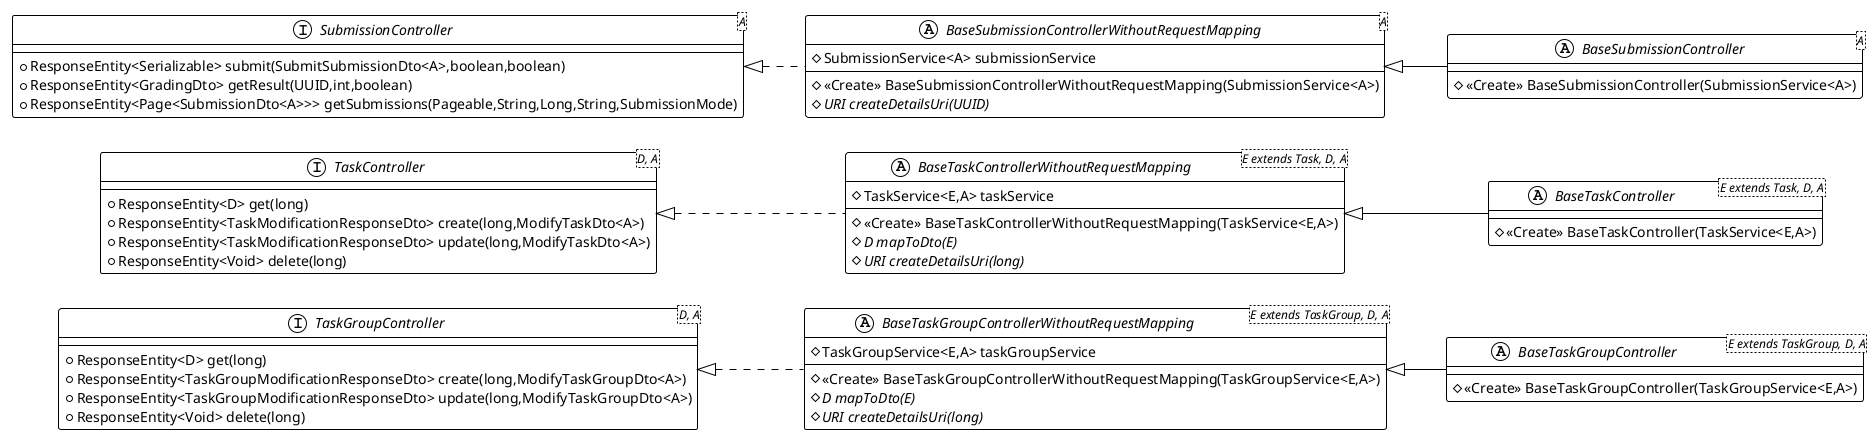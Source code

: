 @startuml
!theme plain
left to right direction

together {
    interface TaskGroupController<D, A> {
        + ResponseEntity<D> get(long)
        + ResponseEntity<TaskGroupModificationResponseDto> create(long,ModifyTaskGroupDto<A>)
        + ResponseEntity<TaskGroupModificationResponseDto> update(long,ModifyTaskGroupDto<A>)
        + ResponseEntity<Void> delete(long)
    }

    abstract class BaseTaskGroupControllerWithoutRequestMapping<E extends TaskGroup, D, A> {
        # TaskGroupService<E,A> taskGroupService
        # <<Create>> BaseTaskGroupControllerWithoutRequestMapping(TaskGroupService<E,A>)
        # {abstract}D mapToDto(E)
        # {abstract}URI createDetailsUri(long)
    }

    abstract class BaseTaskGroupController<E extends TaskGroup, D, A> {
        # <<Create>> BaseTaskGroupController(TaskGroupService<E,A>)
    }
}

together {
    interface TaskController<D, A> {
        + ResponseEntity<D> get(long)
        + ResponseEntity<TaskModificationResponseDto> create(long,ModifyTaskDto<A>)
        + ResponseEntity<TaskModificationResponseDto> update(long,ModifyTaskDto<A>)
        + ResponseEntity<Void> delete(long)
    }

    abstract class BaseTaskControllerWithoutRequestMapping<E extends Task, D, A> {
        # TaskService<E,A> taskService
        # <<Create>> BaseTaskControllerWithoutRequestMapping(TaskService<E,A>)
        # {abstract}D mapToDto(E)
        # {abstract}URI createDetailsUri(long)
    }

    abstract class BaseTaskController<E extends Task, D, A> {
        # <<Create>> BaseTaskController(TaskService<E,A>)
    }
}

together {
    interface SubmissionController<A> {
        + ResponseEntity<Serializable> submit(SubmitSubmissionDto<A>,boolean,boolean)
        + ResponseEntity<GradingDto> getResult(UUID,int,boolean)
        + ResponseEntity<Page<SubmissionDto<A>>> getSubmissions(Pageable,String,Long,String,SubmissionMode)
    }

    abstract class BaseSubmissionControllerWithoutRequestMapping<A> {
        # SubmissionService<A> submissionService
        # <<Create>> BaseSubmissionControllerWithoutRequestMapping(SubmissionService<A>)
        # {abstract}URI createDetailsUri(UUID)
    }

    abstract class BaseSubmissionController<A> {
        # <<Create>> BaseSubmissionController(SubmissionService<A>)
    }
}

SubmissionController <|.. BaseSubmissionControllerWithoutRequestMapping
BaseSubmissionControllerWithoutRequestMapping <|-- BaseSubmissionController
TaskGroupController <|.. BaseTaskGroupControllerWithoutRequestMapping
BaseTaskGroupControllerWithoutRequestMapping <|-- BaseTaskGroupController
TaskController <|.. BaseTaskControllerWithoutRequestMapping
BaseTaskControllerWithoutRequestMapping <|-- BaseTaskController
@enduml
